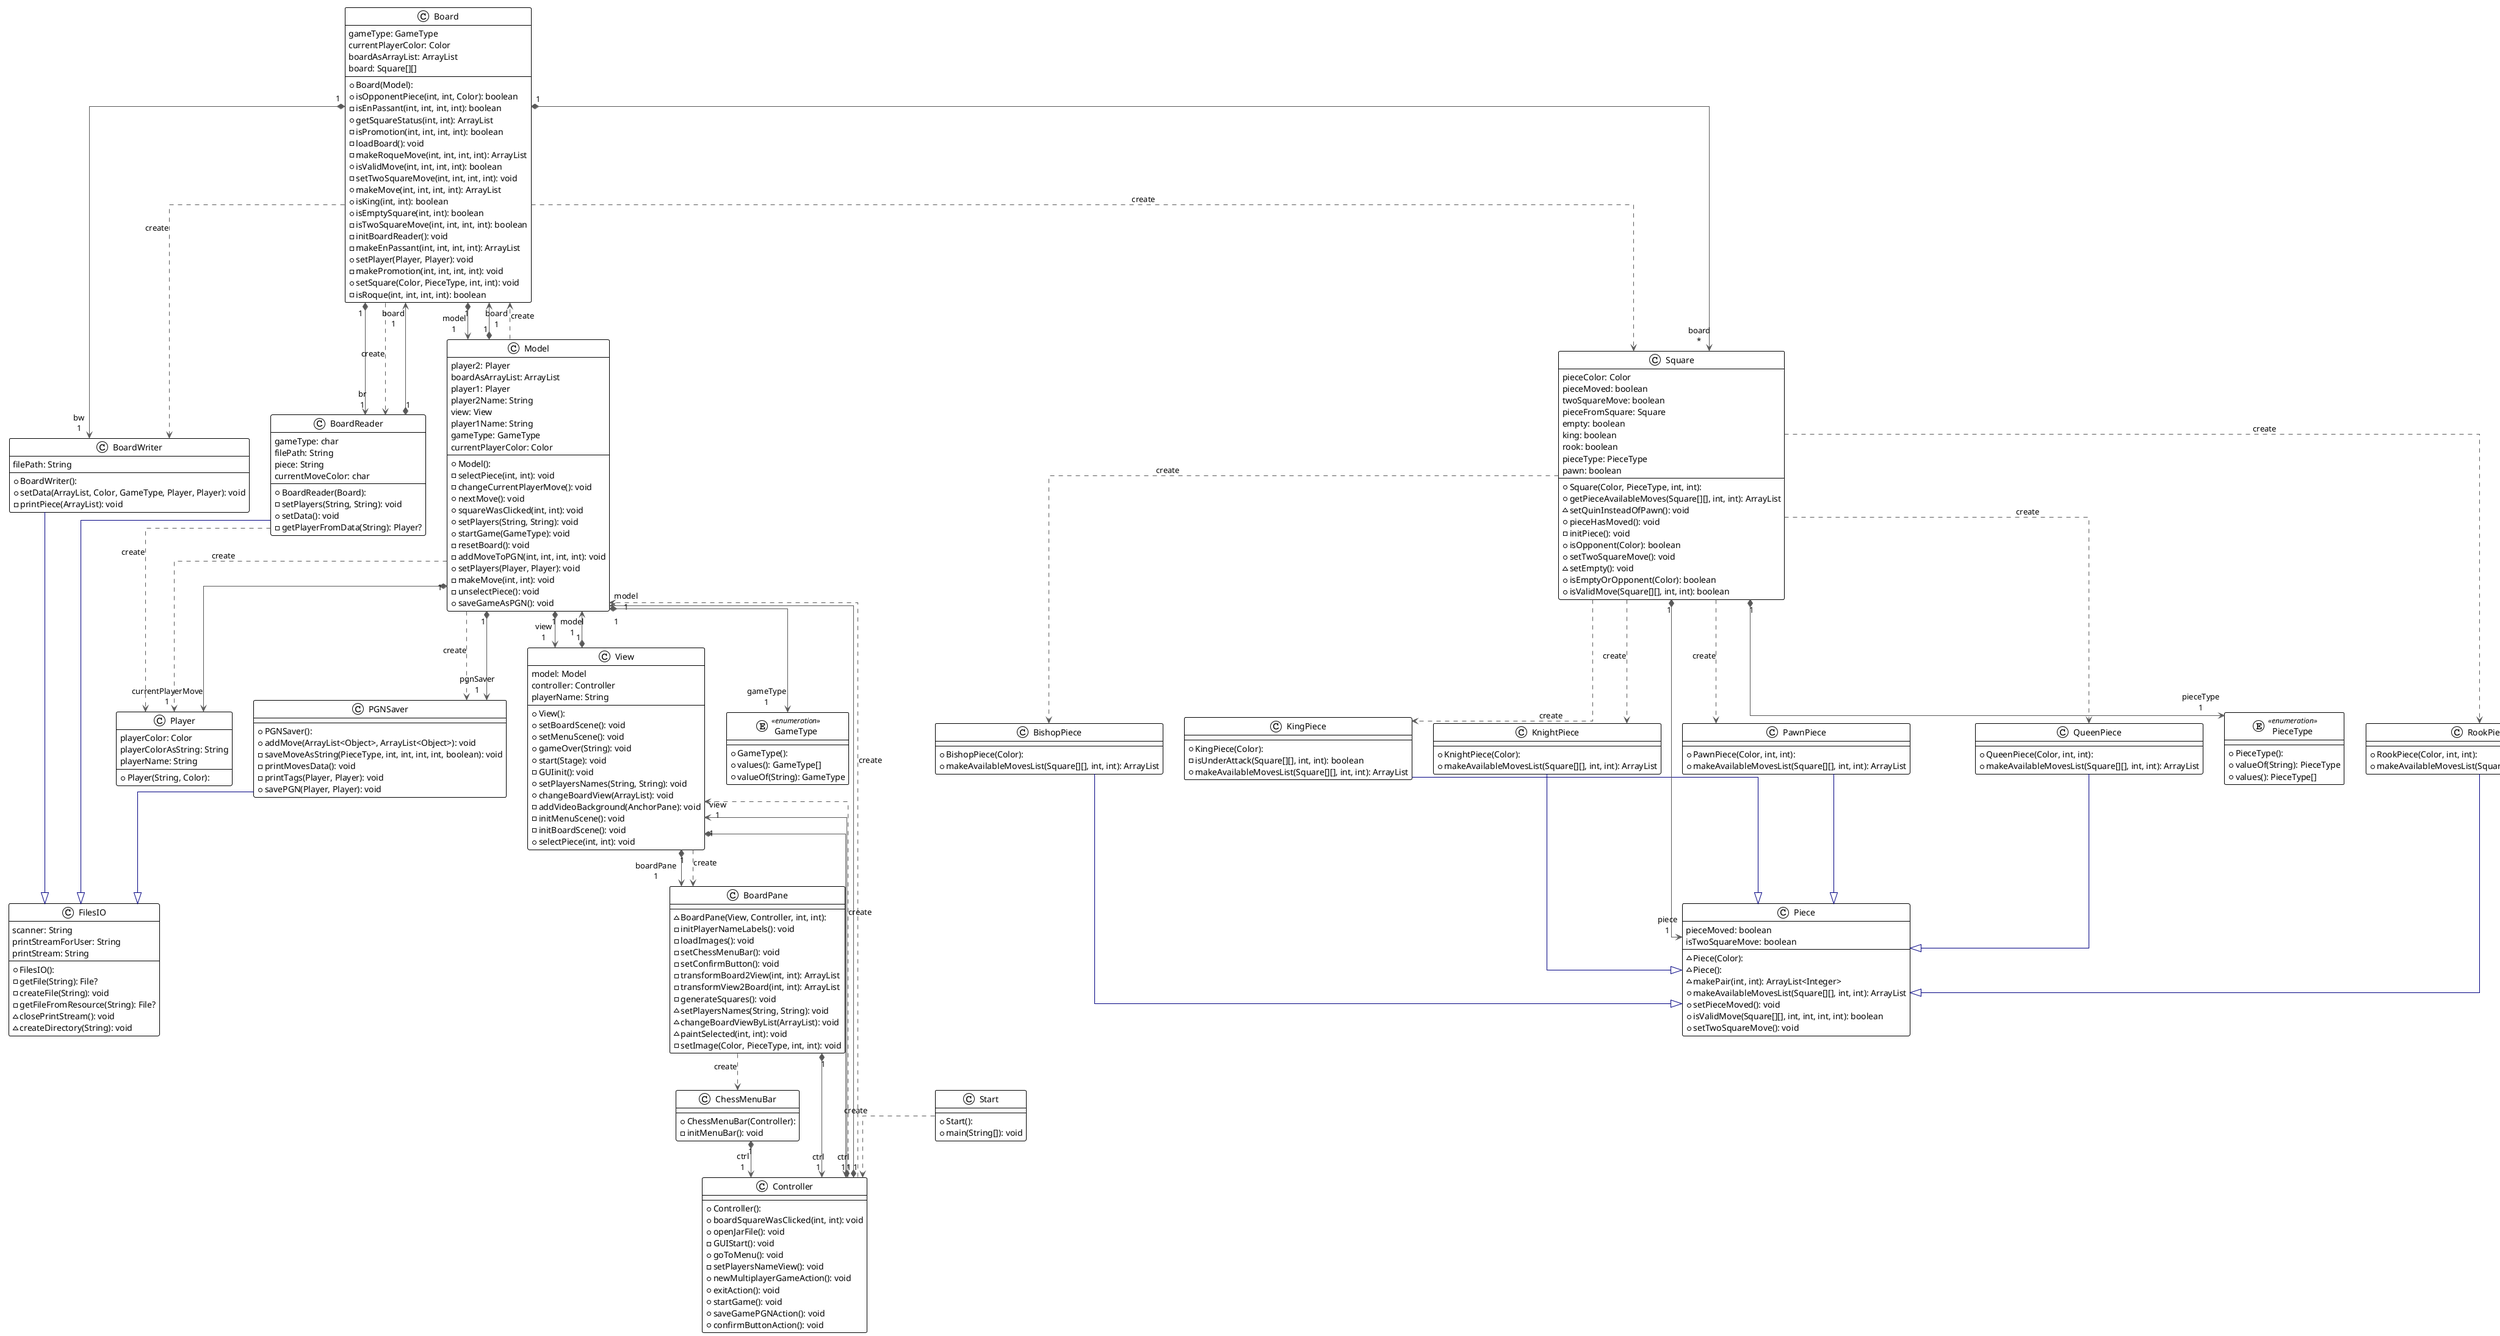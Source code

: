 @startuml
@startuml

!theme plain
top to bottom direction
skinparam linetype ortho

class BishopPiece {
  + BishopPiece(Color):
  + makeAvailableMovesList(Square[][], int, int): ArrayList
}
class Board {
  + Board(Model):
  + isOpponentPiece(int, int, Color): boolean
  - isEnPassant(int, int, int, int): boolean
  + getSquareStatus(int, int): ArrayList
  - isPromotion(int, int, int, int): boolean
  - loadBoard(): void
  - makeRoqueMove(int, int, int, int): ArrayList
  + isValidMove(int, int, int, int): boolean
  - setTwoSquareMove(int, int, int, int): void
  + makeMove(int, int, int, int): ArrayList
  + isKing(int, int): boolean
  + isEmptySquare(int, int): boolean
  - isTwoSquareMove(int, int, int, int): boolean
  - initBoardReader(): void
  - makeEnPassant(int, int, int, int): ArrayList
  + setPlayer(Player, Player): void
  - makePromotion(int, int, int, int): void
  + setSquare(Color, PieceType, int, int): void
  - isRoque(int, int, int, int): boolean
   gameType: GameType
   currentPlayerColor: Color
   boardAsArrayList: ArrayList
   board: Square[][]
}
class BoardPane {
  ~ BoardPane(View, Controller, int, int):
  - initPlayerNameLabels(): void
  - loadImages(): void
  - setChessMenuBar(): void
  - setConfirmButton(): void
  - transformBoard2View(int, int): ArrayList
  - transformView2Board(int, int): ArrayList
  - generateSquares(): void
  ~ setPlayersNames(String, String): void
  ~ changeBoardViewByList(ArrayList): void
  ~ paintSelected(int, int): void
  - setImage(Color, PieceType, int, int): void
}
class BoardReader {
  + BoardReader(Board):
  - setPlayers(String, String): void
  + setData(): void
  - getPlayerFromData(String): Player?
   gameType: char
   filePath: String
   piece: String
   currentMoveColor: char
}
class BoardWriter {
  + BoardWriter():
  + setData(ArrayList, Color, GameType, Player, Player): void
  - printPiece(ArrayList): void
   filePath: String
}
class ChessMenuBar {
  + ChessMenuBar(Controller):
  - initMenuBar(): void
}
class Controller {
  + Controller():
  + boardSquareWasClicked(int, int): void
  + openJarFile(): void
  - GUIStart(): void
  + goToMenu(): void
  - setPlayersNameView(): void
  + newMultiplayerGameAction(): void
  + exitAction(): void
  + startGame(): void
  + saveGamePGNAction(): void
  + confirmButtonAction(): void
}
class FilesIO {
  + FilesIO():
  - getFile(String): File?
  - createFile(String): void
  - getFileFromResource(String): File?
  ~ closePrintStream(): void
  ~ createDirectory(String): void
   scanner: String
   printStreamForUser: String
   printStream: String
}
enum GameType << enumeration >> {
  + GameType():
  + values(): GameType[]
  + valueOf(String): GameType
}
class KingPiece {
  + KingPiece(Color):
  - isUnderAttack(Square[][], int, int): boolean
  + makeAvailableMovesList(Square[][], int, int): ArrayList
}
class KnightPiece {
  + KnightPiece(Color):
  + makeAvailableMovesList(Square[][], int, int): ArrayList
}
class Model {
  + Model():
  - selectPiece(int, int): void
  - changeCurrentPlayerMove(): void
  + nextMove(): void
  + squareWasClicked(int, int): void
  + setPlayers(String, String): void
  + startGame(GameType): void
  - resetBoard(): void
  - addMoveToPGN(int, int, int, int): void
  + setPlayers(Player, Player): void
  - makeMove(int, int): void
  - unselectPiece(): void
  + saveGameAsPGN(): void
   player2: Player
   boardAsArrayList: ArrayList
   player1: Player
   player2Name: String
   view: View
   player1Name: String
   gameType: GameType
   currentPlayerColor: Color
}
class PGNSaver {
  + PGNSaver():
  + addMove(ArrayList<Object>, ArrayList<Object>): void
  - saveMoveAsString(PieceType, int, int, int, int, boolean): void
  - printMovesData(): void
  - printTags(Player, Player): void
  + savePGN(Player, Player): void
}
class PawnPiece {
  + PawnPiece(Color, int, int):
  + makeAvailableMovesList(Square[][], int, int): ArrayList
}
class Piece {
  ~ Piece(Color):
  ~ Piece():
  ~ makePair(int, int): ArrayList<Integer>
  + makeAvailableMovesList(Square[][], int, int): ArrayList
  + setPieceMoved(): void
  + isValidMove(Square[][], int, int, int, int): boolean
  + setTwoSquareMove(): void
   pieceMoved: boolean
   isTwoSquareMove: boolean
}
enum PieceType << enumeration >> {
  + PieceType():
  + valueOf(String): PieceType
  + values(): PieceType[]
}
class Player {
  + Player(String, Color):
   playerColor: Color
   playerColorAsString: String
   playerName: String
}
class QueenPiece {
  + QueenPiece(Color, int, int):
  + makeAvailableMovesList(Square[][], int, int): ArrayList
}
class RookPiece {
  + RookPiece(Color, int, int):
  + makeAvailableMovesList(Square[][], int, int): ArrayList
}
class Square {
  + Square(Color, PieceType, int, int):
  + getPieceAvailableMoves(Square[][], int, int): ArrayList
  ~ setQuinInsteadOfPawn(): void
  + pieceHasMoved(): void
  - initPiece(): void
  + isOpponent(Color): boolean
  + setTwoSquareMove(): void
  ~ setEmpty(): void
  + isEmptyOrOpponent(Color): boolean
  + isValidMove(Square[][], int, int): boolean
   pieceColor: Color
   pieceMoved: boolean
   twoSquareMove: boolean
   pieceFromSquare: Square
   empty: boolean
   king: boolean
   rook: boolean
   pieceType: PieceType
   pawn: boolean
}
class Start {
  + Start():
  + main(String[]): void
}
class View {
  + View():
  + setBoardScene(): void
  + setMenuScene(): void
  + gameOver(String): void
  + start(Stage): void
  - GUIinit(): void
  + setPlayersNames(String, String): void
  + changeBoardView(ArrayList): void
  - addVideoBackground(AnchorPane): void
  - initMenuScene(): void
  - initBoardScene(): void
  + selectPiece(int, int): void
   model: Model
   controller: Controller
   playerName: String
}

BishopPiece   -[#000082,plain]-^  Piece
Board        "1" *-[#595959,plain]-> "br\n1" BoardReader
Board         -[#595959,dashed]->  BoardReader  : "«create»"
Board        "1" *-[#595959,plain]-> "bw\n1" BoardWriter
Board         -[#595959,dashed]->  BoardWriter  : "«create»"
Board        "1" *-[#595959,plain]-> "model\n1" Model
Board        "1" *-[#595959,plain]-> "board\n*" Square
Board         -[#595959,dashed]->  Square       : "«create»"
BoardPane     -[#595959,dashed]->  ChessMenuBar : "«create»"
BoardPane    "1" *-[#595959,plain]-> "ctrl\n1" Controller
BoardReader  "1" *-[#595959,plain]-> "board\n1" Board
BoardReader   -[#000082,plain]-^  FilesIO
BoardReader   -[#595959,dashed]->  Player       : "«create»"
BoardWriter   -[#000082,plain]-^  FilesIO
ChessMenuBar "1" *-[#595959,plain]-> "ctrl\n1" Controller
Controller    -[#595959,dashed]->  Model        : "«create»"
Controller   "1" *-[#595959,plain]-> "model\n1" Model
Controller    -[#595959,dashed]->  View         : "«create»"
Controller   "1" *-[#595959,plain]-> "view\n1" View
KingPiece     -[#000082,plain]-^  Piece
KnightPiece   -[#000082,plain]-^  Piece
Model        "1" *-[#595959,plain]-> "board\n1" Board
Model         -[#595959,dashed]->  Board        : "«create»"
Model        "1" *-[#595959,plain]-> "gameType\n1" GameType
Model         -[#595959,dashed]->  PGNSaver     : "«create»"
Model        "1" *-[#595959,plain]-> "pgnSaver\n1" PGNSaver
Model         -[#595959,dashed]->  Player       : "«create»"
Model        "1" *-[#595959,plain]-> "currentPlayerMove\n1" Player
Model        "1" *-[#595959,plain]-> "view\n1" View
PGNSaver      -[#000082,plain]-^  FilesIO
PawnPiece     -[#000082,plain]-^  Piece
QueenPiece    -[#000082,plain]-^  Piece
RookPiece     -[#000082,plain]-^  Piece
Square        -[#595959,dashed]->  BishopPiece  : "«create»"
Square        -[#595959,dashed]->  KingPiece    : "«create»"
Square        -[#595959,dashed]->  KnightPiece  : "«create»"
Square        -[#595959,dashed]->  PawnPiece    : "«create»"
Square       "1" *-[#595959,plain]-> "piece\n1" Piece
Square       "1" *-[#595959,plain]-> "pieceType\n1" PieceType
Square        -[#595959,dashed]->  QueenPiece   : "«create»"
Square        -[#595959,dashed]->  RookPiece    : "«create»"
Start         -[#595959,dashed]->  Controller   : "«create»"
View         "1" *-[#595959,plain]-> "boardPane\n1" BoardPane
View          -[#595959,dashed]->  BoardPane    : "«create»"
View         "1" *-[#595959,plain]-> "ctrl\n1" Controller
View         "1" *-[#595959,plain]-> "model\n1" Model
@enduml

@enduml